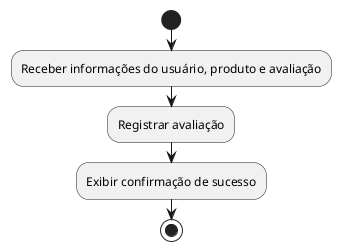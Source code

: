 @startuml
start

:Receber informações do usuário, produto e avaliação;
:Registrar avaliação;
:Exibir confirmação de sucesso;

stop
@enduml